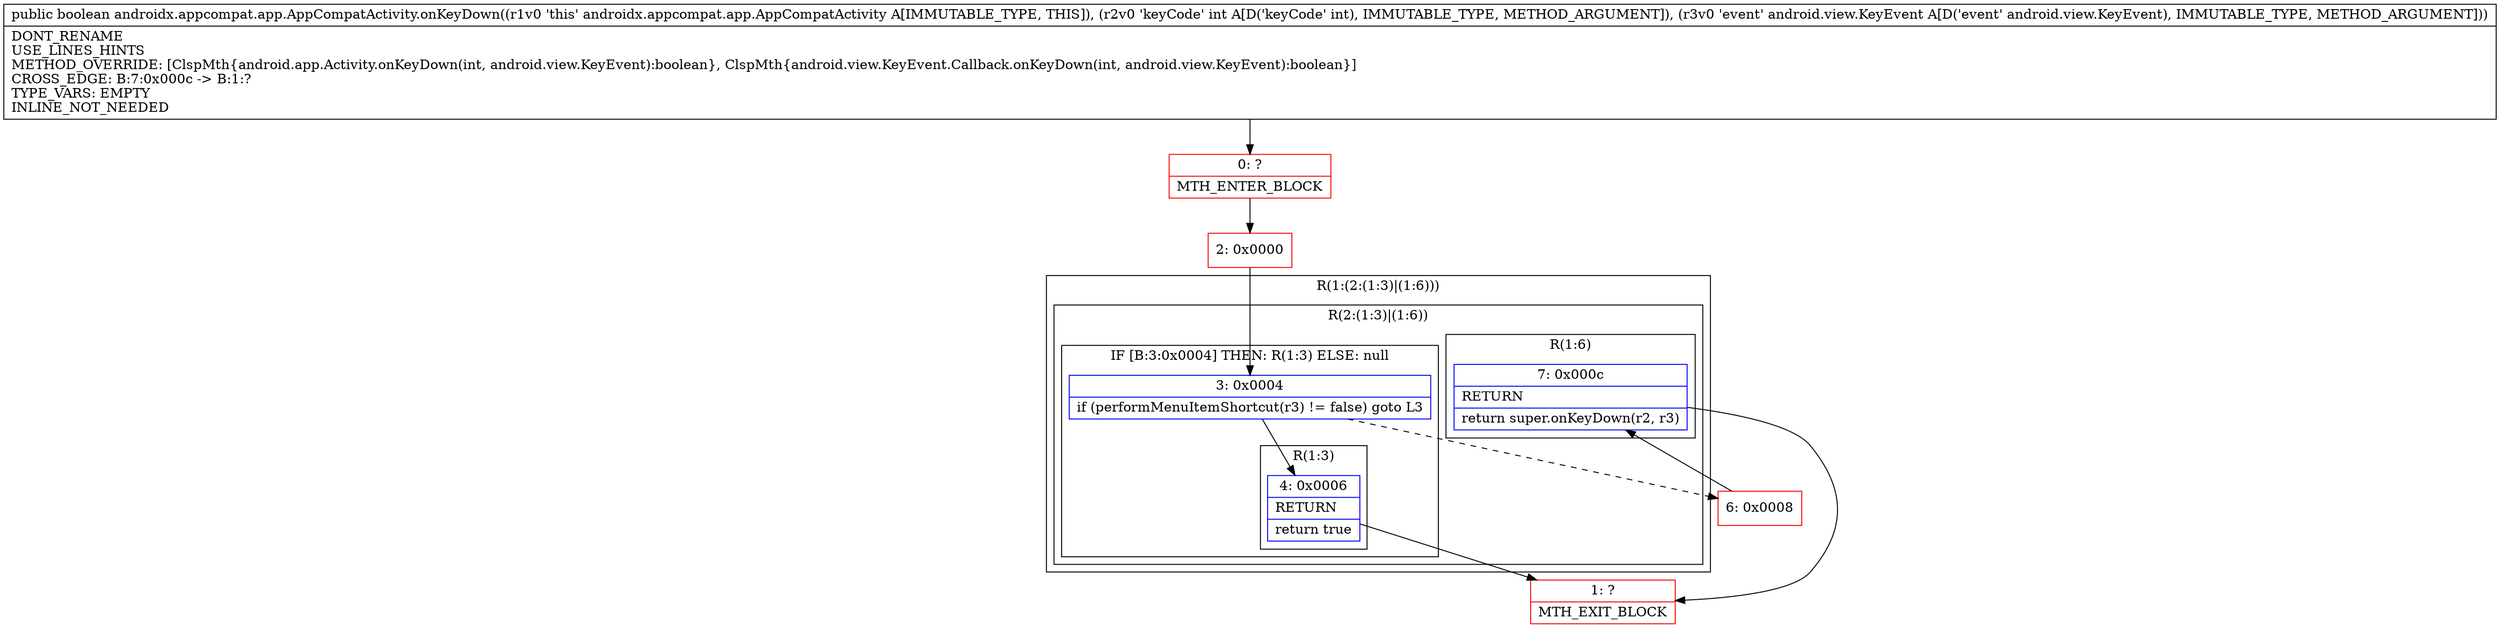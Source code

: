 digraph "CFG forandroidx.appcompat.app.AppCompatActivity.onKeyDown(ILandroid\/view\/KeyEvent;)Z" {
subgraph cluster_Region_1992941296 {
label = "R(1:(2:(1:3)|(1:6)))";
node [shape=record,color=blue];
subgraph cluster_Region_406106220 {
label = "R(2:(1:3)|(1:6))";
node [shape=record,color=blue];
subgraph cluster_IfRegion_1644906285 {
label = "IF [B:3:0x0004] THEN: R(1:3) ELSE: null";
node [shape=record,color=blue];
Node_3 [shape=record,label="{3\:\ 0x0004|if (performMenuItemShortcut(r3) != false) goto L3\l}"];
subgraph cluster_Region_1319814718 {
label = "R(1:3)";
node [shape=record,color=blue];
Node_4 [shape=record,label="{4\:\ 0x0006|RETURN\l|return true\l}"];
}
}
subgraph cluster_Region_1982644037 {
label = "R(1:6)";
node [shape=record,color=blue];
Node_7 [shape=record,label="{7\:\ 0x000c|RETURN\l|return super.onKeyDown(r2, r3)\l}"];
}
}
}
Node_0 [shape=record,color=red,label="{0\:\ ?|MTH_ENTER_BLOCK\l}"];
Node_2 [shape=record,color=red,label="{2\:\ 0x0000}"];
Node_1 [shape=record,color=red,label="{1\:\ ?|MTH_EXIT_BLOCK\l}"];
Node_6 [shape=record,color=red,label="{6\:\ 0x0008}"];
MethodNode[shape=record,label="{public boolean androidx.appcompat.app.AppCompatActivity.onKeyDown((r1v0 'this' androidx.appcompat.app.AppCompatActivity A[IMMUTABLE_TYPE, THIS]), (r2v0 'keyCode' int A[D('keyCode' int), IMMUTABLE_TYPE, METHOD_ARGUMENT]), (r3v0 'event' android.view.KeyEvent A[D('event' android.view.KeyEvent), IMMUTABLE_TYPE, METHOD_ARGUMENT]))  | DONT_RENAME\lUSE_LINES_HINTS\lMETHOD_OVERRIDE: [ClspMth\{android.app.Activity.onKeyDown(int, android.view.KeyEvent):boolean\}, ClspMth\{android.view.KeyEvent.Callback.onKeyDown(int, android.view.KeyEvent):boolean\}]\lCROSS_EDGE: B:7:0x000c \-\> B:1:?\lTYPE_VARS: EMPTY\lINLINE_NOT_NEEDED\l}"];
MethodNode -> Node_0;Node_3 -> Node_4;
Node_3 -> Node_6[style=dashed];
Node_4 -> Node_1;
Node_7 -> Node_1;
Node_0 -> Node_2;
Node_2 -> Node_3;
Node_6 -> Node_7;
}

